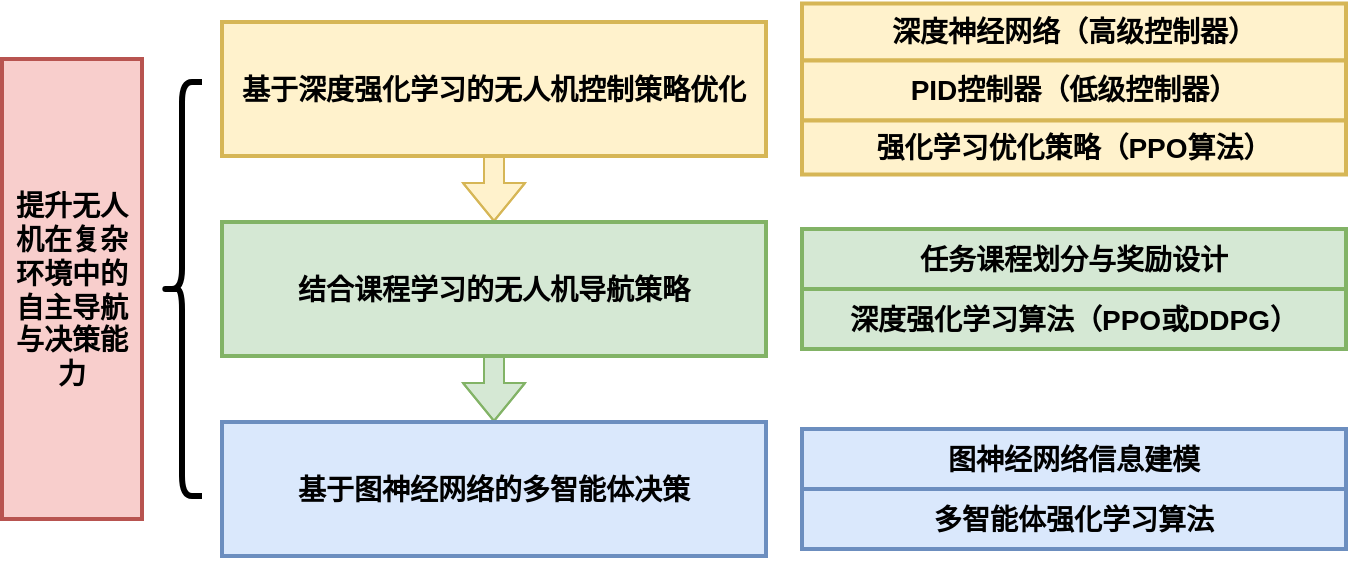 <mxfile version="25.0.3">
  <diagram name="第 1 页" id="_btHWEzIWjIOSCdJM7QY">
    <mxGraphModel dx="983" dy="539" grid="1" gridSize="10" guides="1" tooltips="1" connect="1" arrows="1" fold="1" page="1" pageScale="1" pageWidth="827" pageHeight="1169" math="0" shadow="0">
      <root>
        <mxCell id="0" />
        <mxCell id="1" parent="0" />
        <mxCell id="3" value="提升无人机在复杂环境中的自主导航与决策能力" style="whiteSpace=wrap;strokeWidth=2;fillColor=#f8cecc;strokeColor=#b85450;fontStyle=1;fontSize=14;" parent="1" vertex="1">
          <mxGeometry x="70" y="198.5" width="70" height="230" as="geometry" />
        </mxCell>
        <mxCell id="kzUl02TNjQ-jc1x4WPDn-20" value="" style="edgeStyle=orthogonalEdgeStyle;rounded=0;orthogonalLoop=1;jettySize=auto;html=1;fontStyle=1;fontSize=14;strokeWidth=1;shape=flexArrow;fillColor=#fff2cc;strokeColor=#d6b656;" parent="1" source="kzUl02TNjQ-jc1x4WPDn-16" target="kzUl02TNjQ-jc1x4WPDn-17" edge="1">
          <mxGeometry relative="1" as="geometry" />
        </mxCell>
        <mxCell id="kzUl02TNjQ-jc1x4WPDn-16" value="基于深度强化学习的无人机控制策略优化" style="whiteSpace=wrap;strokeWidth=2;fillColor=#fff2cc;strokeColor=#d6b656;fontStyle=1;fontSize=14;" parent="1" vertex="1">
          <mxGeometry x="180" y="180" width="272" height="67" as="geometry" />
        </mxCell>
        <mxCell id="kzUl02TNjQ-jc1x4WPDn-21" value="" style="edgeStyle=orthogonalEdgeStyle;rounded=0;orthogonalLoop=1;jettySize=auto;html=1;fontStyle=1;fontSize=14;strokeWidth=1;shape=flexArrow;fillColor=#d5e8d4;strokeColor=#82b366;" parent="1" source="kzUl02TNjQ-jc1x4WPDn-17" target="kzUl02TNjQ-jc1x4WPDn-18" edge="1">
          <mxGeometry relative="1" as="geometry" />
        </mxCell>
        <mxCell id="kzUl02TNjQ-jc1x4WPDn-17" value="结合课程学习的无人机导航策略" style="whiteSpace=wrap;strokeWidth=2;fillColor=#d5e8d4;strokeColor=#82b366;fontStyle=1;fontSize=14;" parent="1" vertex="1">
          <mxGeometry x="180" y="280" width="272" height="67" as="geometry" />
        </mxCell>
        <mxCell id="kzUl02TNjQ-jc1x4WPDn-18" value="基于图神经网络的多智能体决策" style="whiteSpace=wrap;strokeWidth=2;fillColor=#dae8fc;strokeColor=#6c8ebf;fontStyle=1;fontSize=14;" parent="1" vertex="1">
          <mxGeometry x="180" y="380" width="272" height="67" as="geometry" />
        </mxCell>
        <mxCell id="bKDhdRuN--0EPjgh3U6w-3" value="" style="shape=curlyBracket;whiteSpace=wrap;html=1;rounded=1;labelPosition=left;verticalLabelPosition=middle;align=right;verticalAlign=middle;shadow=0;strokeWidth=3;" parent="1" vertex="1">
          <mxGeometry x="150" y="210" width="20" height="207" as="geometry" />
        </mxCell>
        <mxCell id="EF_FT4UAc1FtxRZLWrao-6" value="深度神经网络（高级控制器）" style="whiteSpace=wrap;strokeWidth=2;fillColor=#fff2cc;strokeColor=#d6b656;fontStyle=1;fontSize=14;" parent="1" vertex="1">
          <mxGeometry x="470" y="170.75" width="272" height="28.5" as="geometry" />
        </mxCell>
        <mxCell id="EF_FT4UAc1FtxRZLWrao-8" value="PID控制器（低级控制器）" style="whiteSpace=wrap;strokeWidth=2;fillColor=#fff2cc;strokeColor=#d6b656;fontStyle=1;fontSize=14;" parent="1" vertex="1">
          <mxGeometry x="470" y="199.25" width="272" height="30" as="geometry" />
        </mxCell>
        <mxCell id="EF_FT4UAc1FtxRZLWrao-10" value="强化学习优化策略（PPO算法）" style="whiteSpace=wrap;strokeWidth=2;fillColor=#fff2cc;strokeColor=#d6b656;fontStyle=1;fontSize=14;" parent="1" vertex="1">
          <mxGeometry x="470" y="229.25" width="272" height="27" as="geometry" />
        </mxCell>
        <mxCell id="zLkX893RbkQObQKTdpyu-6" value="任务课程划分与奖励设计" style="whiteSpace=wrap;strokeWidth=2;fillColor=#d5e8d4;strokeColor=#82b366;fontStyle=1;fontSize=14;" parent="1" vertex="1">
          <mxGeometry x="470" y="283.5" width="272" height="30" as="geometry" />
        </mxCell>
        <mxCell id="zLkX893RbkQObQKTdpyu-8" value="深度强化学习算法（PPO或DDPG）" style="whiteSpace=wrap;strokeWidth=2;fillColor=#d5e8d4;strokeColor=#82b366;fontStyle=1;fontSize=14;" parent="1" vertex="1">
          <mxGeometry x="470" y="313.5" width="272" height="30" as="geometry" />
        </mxCell>
        <mxCell id="O86Q9eFtCVGx5k1HFb2c-6" value="图神经网络信息建模" style="whiteSpace=wrap;strokeWidth=2;fillColor=#dae8fc;strokeColor=#6c8ebf;fontStyle=1;fontSize=14;" vertex="1" parent="1">
          <mxGeometry x="470" y="383.5" width="272" height="30" as="geometry" />
        </mxCell>
        <mxCell id="O86Q9eFtCVGx5k1HFb2c-8" value="多智能体强化学习算法" style="whiteSpace=wrap;strokeWidth=2;fillColor=#dae8fc;strokeColor=#6c8ebf;fontStyle=1;fontSize=14;" vertex="1" parent="1">
          <mxGeometry x="470" y="413.5" width="272" height="30" as="geometry" />
        </mxCell>
      </root>
    </mxGraphModel>
  </diagram>
</mxfile>
